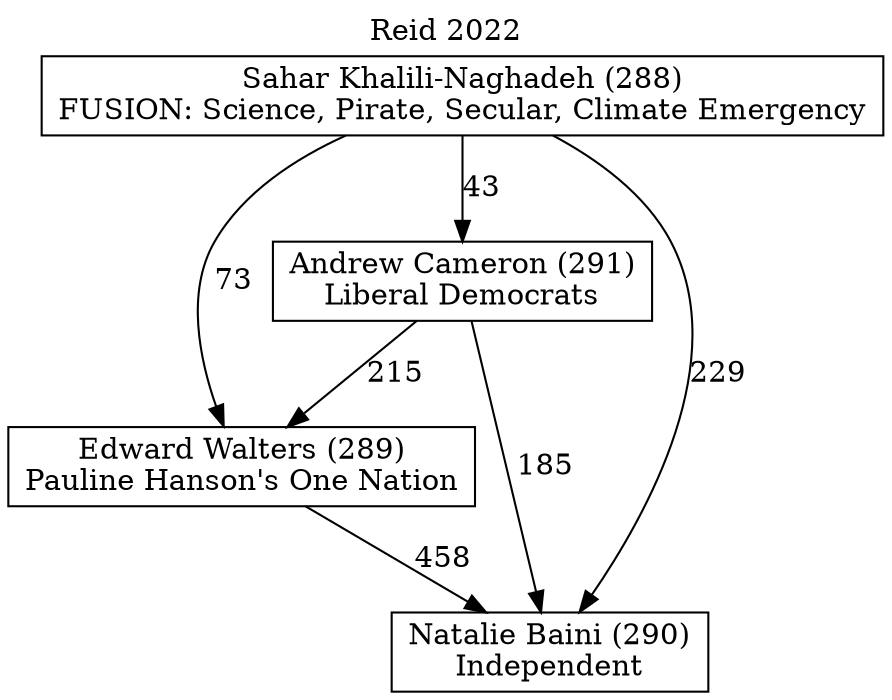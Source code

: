 // House preference flow
digraph "Natalie Baini (290)_Reid_2022" {
	graph [label="Reid 2022" labelloc=t mclimit=10]
	node [shape=box]
	"Edward Walters (289)" [label="Edward Walters (289)
Pauline Hanson's One Nation"]
	"Andrew Cameron (291)" [label="Andrew Cameron (291)
Liberal Democrats"]
	"Natalie Baini (290)" [label="Natalie Baini (290)
Independent"]
	"Sahar Khalili-Naghadeh (288)" [label="Sahar Khalili-Naghadeh (288)
FUSION: Science, Pirate, Secular, Climate Emergency"]
	"Andrew Cameron (291)" -> "Natalie Baini (290)" [label=185]
	"Sahar Khalili-Naghadeh (288)" -> "Andrew Cameron (291)" [label=43]
	"Sahar Khalili-Naghadeh (288)" -> "Natalie Baini (290)" [label=229]
	"Sahar Khalili-Naghadeh (288)" -> "Edward Walters (289)" [label=73]
	"Andrew Cameron (291)" -> "Edward Walters (289)" [label=215]
	"Edward Walters (289)" -> "Natalie Baini (290)" [label=458]
}
